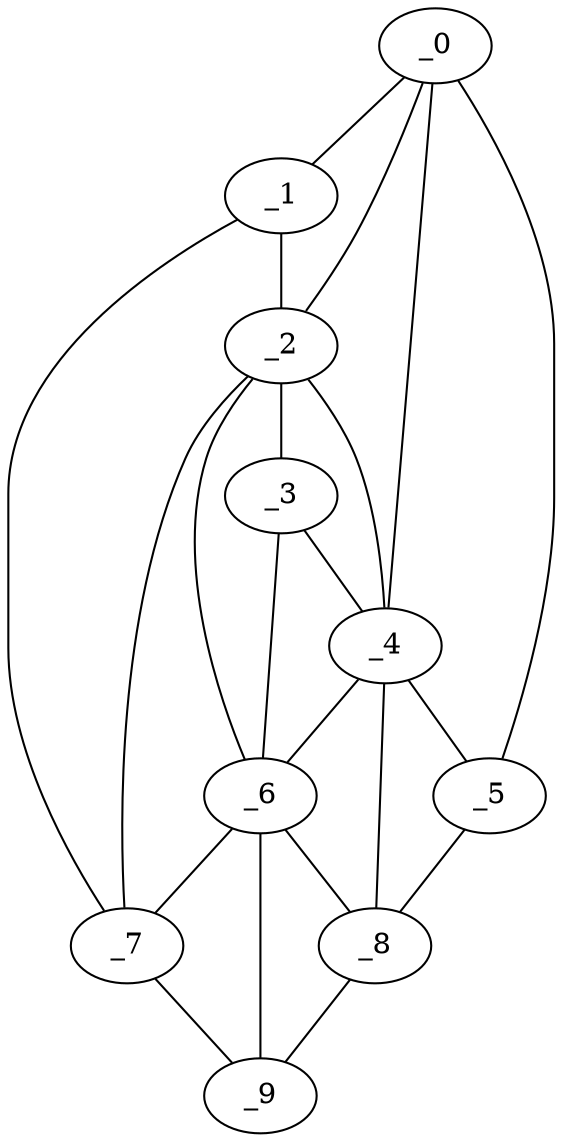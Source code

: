 graph "obj40__105.gxl" {
	_0	 [x=4,
		y=50];
	_1	 [x=9,
		y=66];
	_0 -- _1	 [valence=1];
	_2	 [x=70,
		y=56];
	_0 -- _2	 [valence=2];
	_4	 [x=90,
		y=33];
	_0 -- _4	 [valence=2];
	_5	 [x=100,
		y=27];
	_0 -- _5	 [valence=1];
	_1 -- _2	 [valence=2];
	_7	 [x=102,
		y=101];
	_1 -- _7	 [valence=1];
	_3	 [x=80,
		y=51];
	_2 -- _3	 [valence=2];
	_2 -- _4	 [valence=2];
	_6	 [x=102,
		y=72];
	_2 -- _6	 [valence=2];
	_2 -- _7	 [valence=2];
	_3 -- _4	 [valence=1];
	_3 -- _6	 [valence=2];
	_4 -- _5	 [valence=1];
	_4 -- _6	 [valence=2];
	_8	 [x=124,
		y=36];
	_4 -- _8	 [valence=2];
	_5 -- _8	 [valence=1];
	_6 -- _7	 [valence=1];
	_6 -- _8	 [valence=1];
	_9	 [x=125,
		y=64];
	_6 -- _9	 [valence=2];
	_7 -- _9	 [valence=1];
	_8 -- _9	 [valence=1];
}

